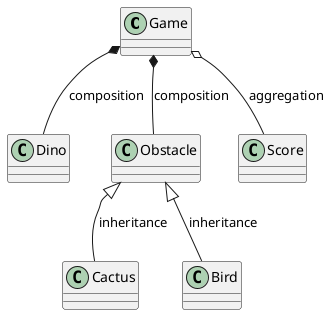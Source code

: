 @startuml DinoChrome
class Game
class Dino
class Obstacle
class Cactus
class Bird
class Score

Game *-- Dino : composition
Game o-- Score : aggregation
Game *-- Obstacle : composition

Obstacle <|-- Cactus :inheritance
Obstacle <|-- Bird :inheritance

@enduml
